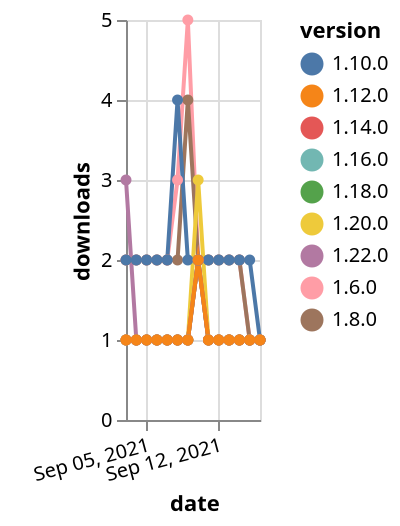 {"$schema": "https://vega.github.io/schema/vega-lite/v5.json", "description": "A simple bar chart with embedded data.", "data": {"values": [{"date": "2021-09-03", "total": 3005, "delta": 2, "version": "1.6.0"}, {"date": "2021-09-04", "total": 3007, "delta": 2, "version": "1.6.0"}, {"date": "2021-09-05", "total": 3009, "delta": 2, "version": "1.6.0"}, {"date": "2021-09-06", "total": 3011, "delta": 2, "version": "1.6.0"}, {"date": "2021-09-07", "total": 3013, "delta": 2, "version": "1.6.0"}, {"date": "2021-09-08", "total": 3016, "delta": 3, "version": "1.6.0"}, {"date": "2021-09-09", "total": 3021, "delta": 5, "version": "1.6.0"}, {"date": "2021-09-10", "total": 3023, "delta": 2, "version": "1.6.0"}, {"date": "2021-09-11", "total": 3025, "delta": 2, "version": "1.6.0"}, {"date": "2021-09-12", "total": 3027, "delta": 2, "version": "1.6.0"}, {"date": "2021-09-13", "total": 3029, "delta": 2, "version": "1.6.0"}, {"date": "2021-09-14", "total": 3031, "delta": 2, "version": "1.6.0"}, {"date": "2021-09-15", "total": 3032, "delta": 1, "version": "1.6.0"}, {"date": "2021-09-16", "total": 3033, "delta": 1, "version": "1.6.0"}, {"date": "2021-09-03", "total": 153, "delta": 1, "version": "1.18.0"}, {"date": "2021-09-04", "total": 154, "delta": 1, "version": "1.18.0"}, {"date": "2021-09-05", "total": 155, "delta": 1, "version": "1.18.0"}, {"date": "2021-09-06", "total": 156, "delta": 1, "version": "1.18.0"}, {"date": "2021-09-07", "total": 157, "delta": 1, "version": "1.18.0"}, {"date": "2021-09-08", "total": 158, "delta": 1, "version": "1.18.0"}, {"date": "2021-09-09", "total": 159, "delta": 1, "version": "1.18.0"}, {"date": "2021-09-10", "total": 161, "delta": 2, "version": "1.18.0"}, {"date": "2021-09-11", "total": 162, "delta": 1, "version": "1.18.0"}, {"date": "2021-09-12", "total": 163, "delta": 1, "version": "1.18.0"}, {"date": "2021-09-13", "total": 164, "delta": 1, "version": "1.18.0"}, {"date": "2021-09-14", "total": 165, "delta": 1, "version": "1.18.0"}, {"date": "2021-09-15", "total": 166, "delta": 1, "version": "1.18.0"}, {"date": "2021-09-16", "total": 167, "delta": 1, "version": "1.18.0"}, {"date": "2021-09-03", "total": 116, "delta": 3, "version": "1.22.0"}, {"date": "2021-09-04", "total": 117, "delta": 1, "version": "1.22.0"}, {"date": "2021-09-05", "total": 118, "delta": 1, "version": "1.22.0"}, {"date": "2021-09-06", "total": 119, "delta": 1, "version": "1.22.0"}, {"date": "2021-09-07", "total": 120, "delta": 1, "version": "1.22.0"}, {"date": "2021-09-08", "total": 121, "delta": 1, "version": "1.22.0"}, {"date": "2021-09-09", "total": 122, "delta": 1, "version": "1.22.0"}, {"date": "2021-09-10", "total": 124, "delta": 2, "version": "1.22.0"}, {"date": "2021-09-11", "total": 125, "delta": 1, "version": "1.22.0"}, {"date": "2021-09-12", "total": 126, "delta": 1, "version": "1.22.0"}, {"date": "2021-09-13", "total": 127, "delta": 1, "version": "1.22.0"}, {"date": "2021-09-14", "total": 128, "delta": 1, "version": "1.22.0"}, {"date": "2021-09-15", "total": 129, "delta": 1, "version": "1.22.0"}, {"date": "2021-09-16", "total": 130, "delta": 1, "version": "1.22.0"}, {"date": "2021-09-03", "total": 2543, "delta": 2, "version": "1.8.0"}, {"date": "2021-09-04", "total": 2545, "delta": 2, "version": "1.8.0"}, {"date": "2021-09-05", "total": 2547, "delta": 2, "version": "1.8.0"}, {"date": "2021-09-06", "total": 2549, "delta": 2, "version": "1.8.0"}, {"date": "2021-09-07", "total": 2551, "delta": 2, "version": "1.8.0"}, {"date": "2021-09-08", "total": 2553, "delta": 2, "version": "1.8.0"}, {"date": "2021-09-09", "total": 2557, "delta": 4, "version": "1.8.0"}, {"date": "2021-09-10", "total": 2559, "delta": 2, "version": "1.8.0"}, {"date": "2021-09-11", "total": 2561, "delta": 2, "version": "1.8.0"}, {"date": "2021-09-12", "total": 2563, "delta": 2, "version": "1.8.0"}, {"date": "2021-09-13", "total": 2565, "delta": 2, "version": "1.8.0"}, {"date": "2021-09-14", "total": 2567, "delta": 2, "version": "1.8.0"}, {"date": "2021-09-15", "total": 2568, "delta": 1, "version": "1.8.0"}, {"date": "2021-09-16", "total": 2569, "delta": 1, "version": "1.8.0"}, {"date": "2021-09-03", "total": 2364, "delta": 2, "version": "1.10.0"}, {"date": "2021-09-04", "total": 2366, "delta": 2, "version": "1.10.0"}, {"date": "2021-09-05", "total": 2368, "delta": 2, "version": "1.10.0"}, {"date": "2021-09-06", "total": 2370, "delta": 2, "version": "1.10.0"}, {"date": "2021-09-07", "total": 2372, "delta": 2, "version": "1.10.0"}, {"date": "2021-09-08", "total": 2376, "delta": 4, "version": "1.10.0"}, {"date": "2021-09-09", "total": 2378, "delta": 2, "version": "1.10.0"}, {"date": "2021-09-10", "total": 2380, "delta": 2, "version": "1.10.0"}, {"date": "2021-09-11", "total": 2382, "delta": 2, "version": "1.10.0"}, {"date": "2021-09-12", "total": 2384, "delta": 2, "version": "1.10.0"}, {"date": "2021-09-13", "total": 2386, "delta": 2, "version": "1.10.0"}, {"date": "2021-09-14", "total": 2388, "delta": 2, "version": "1.10.0"}, {"date": "2021-09-15", "total": 2390, "delta": 2, "version": "1.10.0"}, {"date": "2021-09-16", "total": 2391, "delta": 1, "version": "1.10.0"}, {"date": "2021-09-03", "total": 168, "delta": 1, "version": "1.20.0"}, {"date": "2021-09-04", "total": 169, "delta": 1, "version": "1.20.0"}, {"date": "2021-09-05", "total": 170, "delta": 1, "version": "1.20.0"}, {"date": "2021-09-06", "total": 171, "delta": 1, "version": "1.20.0"}, {"date": "2021-09-07", "total": 172, "delta": 1, "version": "1.20.0"}, {"date": "2021-09-08", "total": 173, "delta": 1, "version": "1.20.0"}, {"date": "2021-09-09", "total": 174, "delta": 1, "version": "1.20.0"}, {"date": "2021-09-10", "total": 177, "delta": 3, "version": "1.20.0"}, {"date": "2021-09-11", "total": 178, "delta": 1, "version": "1.20.0"}, {"date": "2021-09-12", "total": 179, "delta": 1, "version": "1.20.0"}, {"date": "2021-09-13", "total": 180, "delta": 1, "version": "1.20.0"}, {"date": "2021-09-14", "total": 181, "delta": 1, "version": "1.20.0"}, {"date": "2021-09-15", "total": 182, "delta": 1, "version": "1.20.0"}, {"date": "2021-09-16", "total": 183, "delta": 1, "version": "1.20.0"}, {"date": "2021-09-03", "total": 176, "delta": 1, "version": "1.16.0"}, {"date": "2021-09-04", "total": 177, "delta": 1, "version": "1.16.0"}, {"date": "2021-09-05", "total": 178, "delta": 1, "version": "1.16.0"}, {"date": "2021-09-06", "total": 179, "delta": 1, "version": "1.16.0"}, {"date": "2021-09-07", "total": 180, "delta": 1, "version": "1.16.0"}, {"date": "2021-09-08", "total": 181, "delta": 1, "version": "1.16.0"}, {"date": "2021-09-09", "total": 182, "delta": 1, "version": "1.16.0"}, {"date": "2021-09-10", "total": 184, "delta": 2, "version": "1.16.0"}, {"date": "2021-09-11", "total": 185, "delta": 1, "version": "1.16.0"}, {"date": "2021-09-12", "total": 186, "delta": 1, "version": "1.16.0"}, {"date": "2021-09-13", "total": 187, "delta": 1, "version": "1.16.0"}, {"date": "2021-09-14", "total": 188, "delta": 1, "version": "1.16.0"}, {"date": "2021-09-15", "total": 189, "delta": 1, "version": "1.16.0"}, {"date": "2021-09-16", "total": 190, "delta": 1, "version": "1.16.0"}, {"date": "2021-09-03", "total": 184, "delta": 1, "version": "1.14.0"}, {"date": "2021-09-04", "total": 185, "delta": 1, "version": "1.14.0"}, {"date": "2021-09-05", "total": 186, "delta": 1, "version": "1.14.0"}, {"date": "2021-09-06", "total": 187, "delta": 1, "version": "1.14.0"}, {"date": "2021-09-07", "total": 188, "delta": 1, "version": "1.14.0"}, {"date": "2021-09-08", "total": 189, "delta": 1, "version": "1.14.0"}, {"date": "2021-09-09", "total": 190, "delta": 1, "version": "1.14.0"}, {"date": "2021-09-10", "total": 192, "delta": 2, "version": "1.14.0"}, {"date": "2021-09-11", "total": 193, "delta": 1, "version": "1.14.0"}, {"date": "2021-09-12", "total": 194, "delta": 1, "version": "1.14.0"}, {"date": "2021-09-13", "total": 195, "delta": 1, "version": "1.14.0"}, {"date": "2021-09-14", "total": 196, "delta": 1, "version": "1.14.0"}, {"date": "2021-09-15", "total": 197, "delta": 1, "version": "1.14.0"}, {"date": "2021-09-16", "total": 198, "delta": 1, "version": "1.14.0"}, {"date": "2021-09-03", "total": 230, "delta": 1, "version": "1.12.0"}, {"date": "2021-09-04", "total": 231, "delta": 1, "version": "1.12.0"}, {"date": "2021-09-05", "total": 232, "delta": 1, "version": "1.12.0"}, {"date": "2021-09-06", "total": 233, "delta": 1, "version": "1.12.0"}, {"date": "2021-09-07", "total": 234, "delta": 1, "version": "1.12.0"}, {"date": "2021-09-08", "total": 235, "delta": 1, "version": "1.12.0"}, {"date": "2021-09-09", "total": 236, "delta": 1, "version": "1.12.0"}, {"date": "2021-09-10", "total": 238, "delta": 2, "version": "1.12.0"}, {"date": "2021-09-11", "total": 239, "delta": 1, "version": "1.12.0"}, {"date": "2021-09-12", "total": 240, "delta": 1, "version": "1.12.0"}, {"date": "2021-09-13", "total": 241, "delta": 1, "version": "1.12.0"}, {"date": "2021-09-14", "total": 242, "delta": 1, "version": "1.12.0"}, {"date": "2021-09-15", "total": 243, "delta": 1, "version": "1.12.0"}, {"date": "2021-09-16", "total": 244, "delta": 1, "version": "1.12.0"}]}, "width": "container", "mark": {"type": "line", "point": {"filled": true}}, "encoding": {"x": {"field": "date", "type": "temporal", "timeUnit": "yearmonthdate", "title": "date", "axis": {"labelAngle": -15}}, "y": {"field": "delta", "type": "quantitative", "title": "downloads"}, "color": {"field": "version", "type": "nominal"}, "tooltip": {"field": "delta"}}}